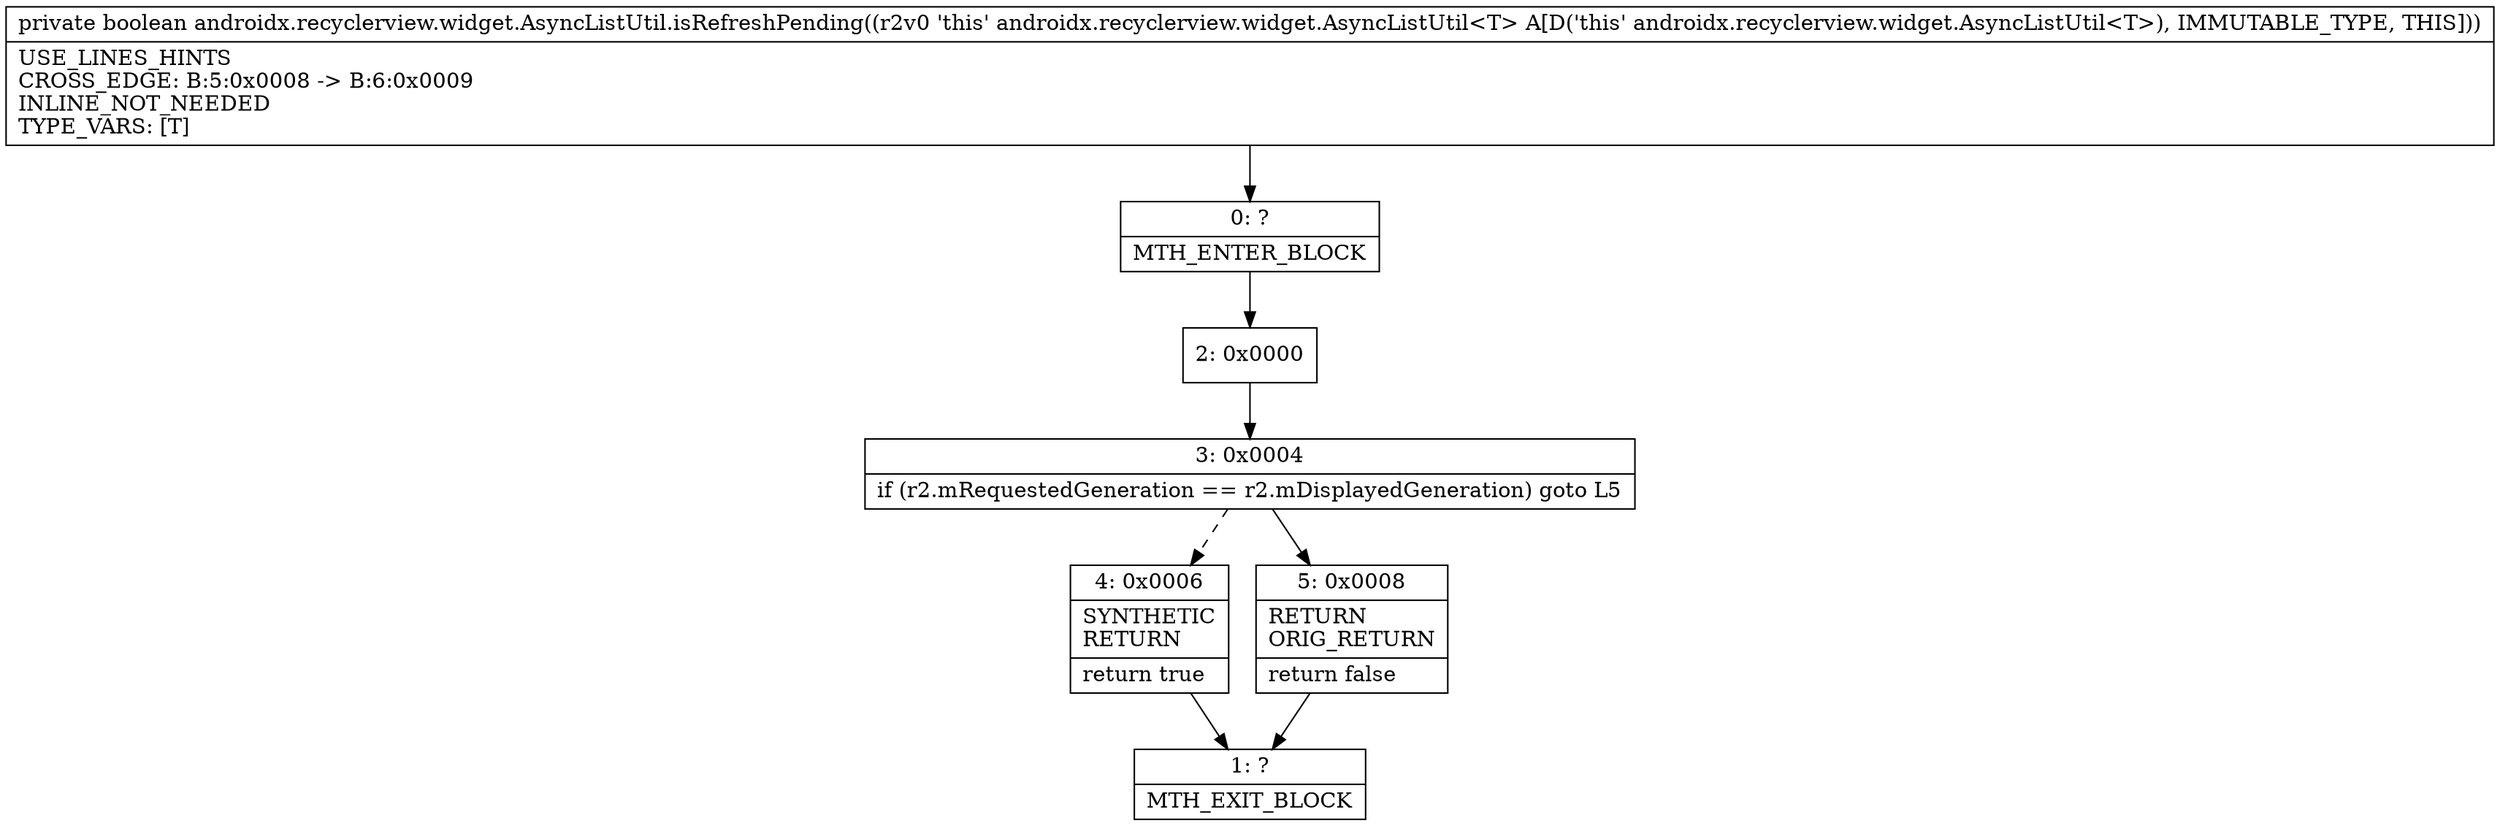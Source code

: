 digraph "CFG forandroidx.recyclerview.widget.AsyncListUtil.isRefreshPending()Z" {
Node_0 [shape=record,label="{0\:\ ?|MTH_ENTER_BLOCK\l}"];
Node_2 [shape=record,label="{2\:\ 0x0000}"];
Node_3 [shape=record,label="{3\:\ 0x0004|if (r2.mRequestedGeneration == r2.mDisplayedGeneration) goto L5\l}"];
Node_4 [shape=record,label="{4\:\ 0x0006|SYNTHETIC\lRETURN\l|return true\l}"];
Node_1 [shape=record,label="{1\:\ ?|MTH_EXIT_BLOCK\l}"];
Node_5 [shape=record,label="{5\:\ 0x0008|RETURN\lORIG_RETURN\l|return false\l}"];
MethodNode[shape=record,label="{private boolean androidx.recyclerview.widget.AsyncListUtil.isRefreshPending((r2v0 'this' androidx.recyclerview.widget.AsyncListUtil\<T\> A[D('this' androidx.recyclerview.widget.AsyncListUtil\<T\>), IMMUTABLE_TYPE, THIS]))  | USE_LINES_HINTS\lCROSS_EDGE: B:5:0x0008 \-\> B:6:0x0009\lINLINE_NOT_NEEDED\lTYPE_VARS: [T]\l}"];
MethodNode -> Node_0;Node_0 -> Node_2;
Node_2 -> Node_3;
Node_3 -> Node_4[style=dashed];
Node_3 -> Node_5;
Node_4 -> Node_1;
Node_5 -> Node_1;
}

